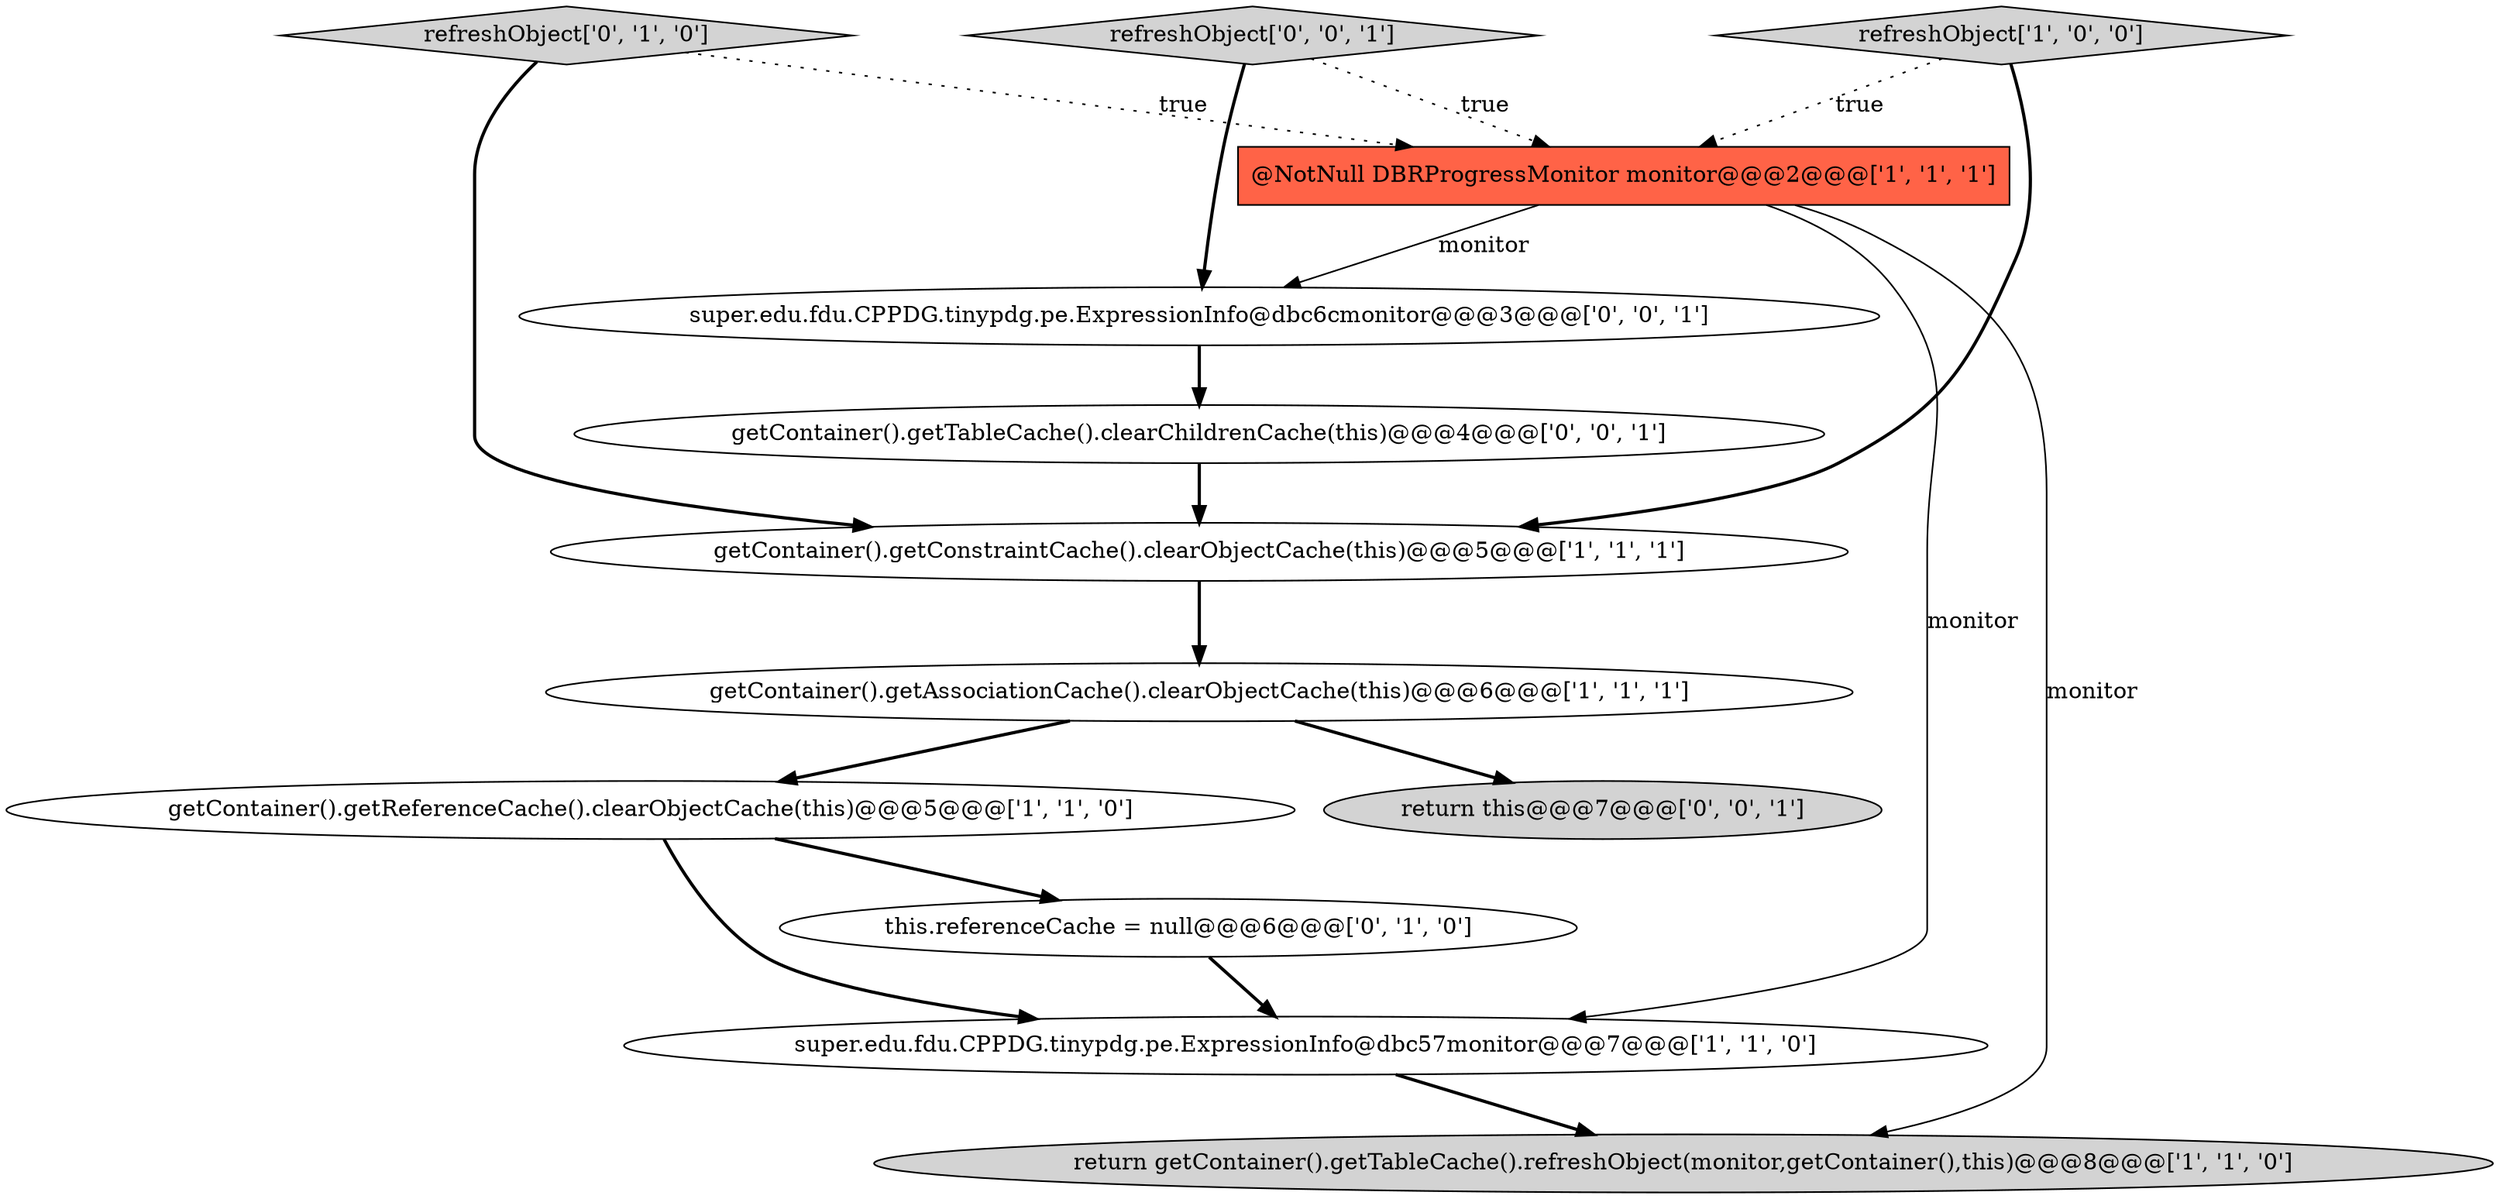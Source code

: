digraph {
8 [style = filled, label = "refreshObject['0', '1', '0']", fillcolor = lightgray, shape = diamond image = "AAA0AAABBB2BBB"];
6 [style = filled, label = "super.edu.fdu.CPPDG.tinypdg.pe.ExpressionInfo@dbc57monitor@@@7@@@['1', '1', '0']", fillcolor = white, shape = ellipse image = "AAA0AAABBB1BBB"];
4 [style = filled, label = "getContainer().getReferenceCache().clearObjectCache(this)@@@5@@@['1', '1', '0']", fillcolor = white, shape = ellipse image = "AAA0AAABBB1BBB"];
5 [style = filled, label = "getContainer().getConstraintCache().clearObjectCache(this)@@@5@@@['1', '1', '1']", fillcolor = white, shape = ellipse image = "AAA0AAABBB1BBB"];
10 [style = filled, label = "return this@@@7@@@['0', '0', '1']", fillcolor = lightgray, shape = ellipse image = "AAA0AAABBB3BBB"];
12 [style = filled, label = "super.edu.fdu.CPPDG.tinypdg.pe.ExpressionInfo@dbc6cmonitor@@@3@@@['0', '0', '1']", fillcolor = white, shape = ellipse image = "AAA0AAABBB3BBB"];
2 [style = filled, label = "@NotNull DBRProgressMonitor monitor@@@2@@@['1', '1', '1']", fillcolor = tomato, shape = box image = "AAA0AAABBB1BBB"];
1 [style = filled, label = "refreshObject['1', '0', '0']", fillcolor = lightgray, shape = diamond image = "AAA0AAABBB1BBB"];
7 [style = filled, label = "this.referenceCache = null@@@6@@@['0', '1', '0']", fillcolor = white, shape = ellipse image = "AAA1AAABBB2BBB"];
11 [style = filled, label = "refreshObject['0', '0', '1']", fillcolor = lightgray, shape = diamond image = "AAA0AAABBB3BBB"];
0 [style = filled, label = "return getContainer().getTableCache().refreshObject(monitor,getContainer(),this)@@@8@@@['1', '1', '0']", fillcolor = lightgray, shape = ellipse image = "AAA0AAABBB1BBB"];
3 [style = filled, label = "getContainer().getAssociationCache().clearObjectCache(this)@@@6@@@['1', '1', '1']", fillcolor = white, shape = ellipse image = "AAA0AAABBB1BBB"];
9 [style = filled, label = "getContainer().getTableCache().clearChildrenCache(this)@@@4@@@['0', '0', '1']", fillcolor = white, shape = ellipse image = "AAA0AAABBB3BBB"];
12->9 [style = bold, label=""];
6->0 [style = bold, label=""];
2->6 [style = solid, label="monitor"];
1->2 [style = dotted, label="true"];
2->0 [style = solid, label="monitor"];
4->6 [style = bold, label=""];
5->3 [style = bold, label=""];
7->6 [style = bold, label=""];
3->10 [style = bold, label=""];
11->2 [style = dotted, label="true"];
8->2 [style = dotted, label="true"];
4->7 [style = bold, label=""];
11->12 [style = bold, label=""];
8->5 [style = bold, label=""];
9->5 [style = bold, label=""];
3->4 [style = bold, label=""];
1->5 [style = bold, label=""];
2->12 [style = solid, label="monitor"];
}
